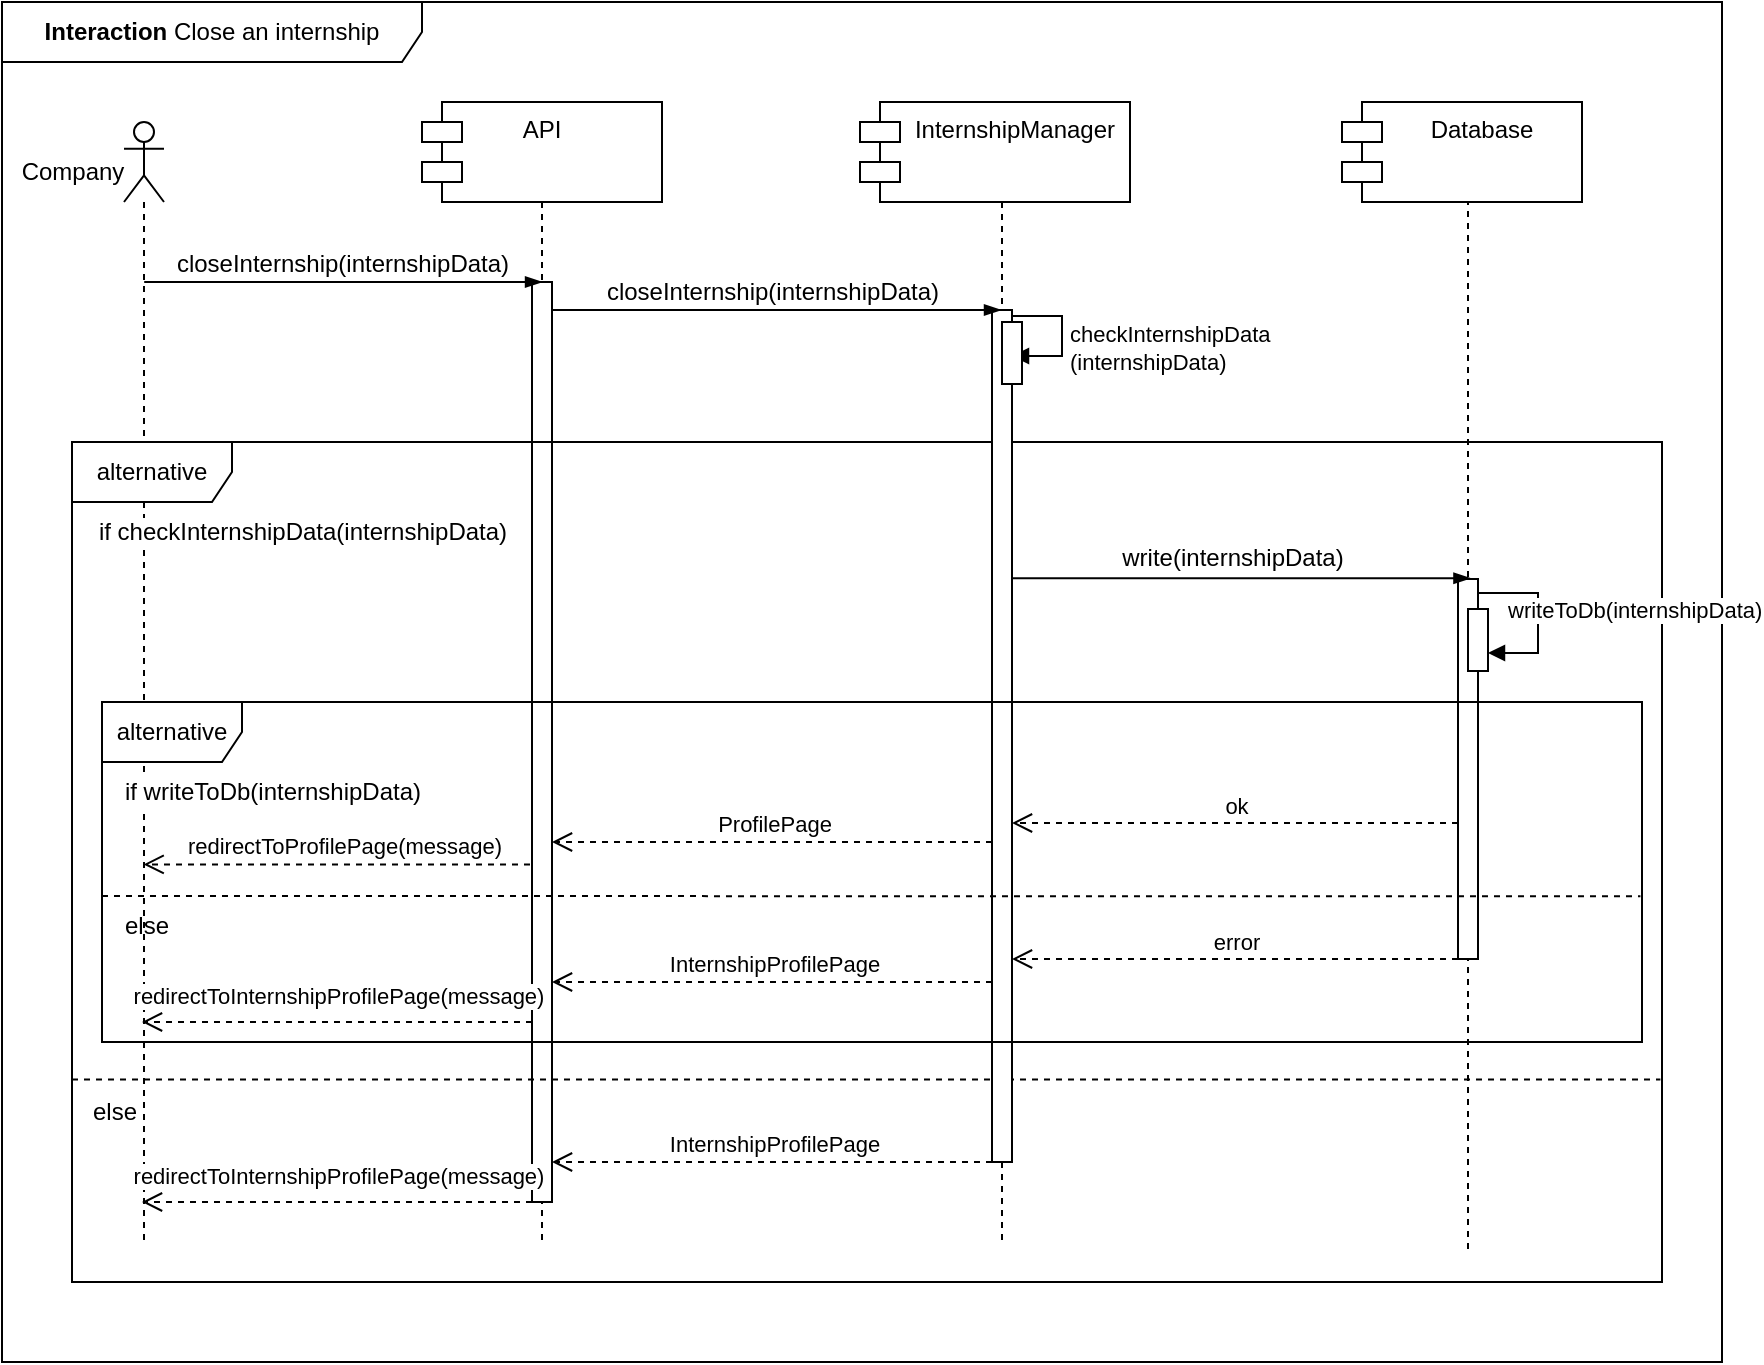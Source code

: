 <mxfile version="25.0.3">
  <diagram name="Page-1" id="2YBvvXClWsGukQMizWep">
    <mxGraphModel dx="1509" dy="1885" grid="1" gridSize="10" guides="1" tooltips="1" connect="1" arrows="1" fold="1" page="1" pageScale="1" pageWidth="850" pageHeight="1100" math="0" shadow="0">
      <root>
        <mxCell id="0" />
        <mxCell id="1" parent="0" />
        <mxCell id="CObYJEAy56xA2G8EUnc1-23" value="redirectToProfilePage(message)" style="html=1;verticalAlign=bottom;endArrow=open;dashed=1;endSize=8;curved=0;rounded=0;exitX=0.5;exitY=0.705;exitDx=0;exitDy=0;exitPerimeter=0;" parent="1" edge="1">
          <mxGeometry x="-0.003" relative="1" as="geometry">
            <mxPoint x="330" y="411.2" as="sourcePoint" />
            <mxPoint x="130.81" y="411.2" as="targetPoint" />
            <mxPoint as="offset" />
          </mxGeometry>
        </mxCell>
        <mxCell id="CObYJEAy56xA2G8EUnc1-1" value="API" style="shape=umlLifeline;perimeter=lifelinePerimeter;whiteSpace=wrap;html=1;container=1;dropTarget=0;collapsible=0;recursiveResize=0;outlineConnect=0;portConstraint=eastwest;newEdgeStyle={&quot;edgeStyle&quot;:&quot;elbowEdgeStyle&quot;,&quot;elbow&quot;:&quot;vertical&quot;,&quot;curved&quot;:0,&quot;rounded&quot;:0};" parent="1" vertex="1">
          <mxGeometry x="280" y="40" width="100" height="560" as="geometry" />
        </mxCell>
        <mxCell id="vXKSp53bt_YOnUHlEbE3-1" value="" style="html=1;points=[[0,0,0,0,5],[0,1,0,0,-5],[1,0,0,0,5],[1,1,0,0,-5]];perimeter=orthogonalPerimeter;outlineConnect=0;targetShapes=umlLifeline;portConstraint=eastwest;newEdgeStyle={&quot;curved&quot;:0,&quot;rounded&quot;:0};" parent="CObYJEAy56xA2G8EUnc1-1" vertex="1">
          <mxGeometry x="45" y="80" width="10" height="460" as="geometry" />
        </mxCell>
        <mxCell id="CObYJEAy56xA2G8EUnc1-6" value="" style="shape=umlLifeline;perimeter=lifelinePerimeter;whiteSpace=wrap;html=1;container=1;dropTarget=0;collapsible=0;recursiveResize=0;outlineConnect=0;portConstraint=eastwest;newEdgeStyle={&quot;curved&quot;:0,&quot;rounded&quot;:0};participant=umlActor;" parent="1" vertex="1">
          <mxGeometry x="121" y="40" width="20" height="560" as="geometry" />
        </mxCell>
        <mxCell id="CObYJEAy56xA2G8EUnc1-7" value="Company" style="text;html=1;align=center;verticalAlign=middle;resizable=0;points=[];autosize=1;strokeColor=none;fillColor=none;" parent="1" vertex="1">
          <mxGeometry x="60" y="50" width="70" height="30" as="geometry" />
        </mxCell>
        <mxCell id="CObYJEAy56xA2G8EUnc1-9" value="closeInternship(internshipData)" style="text;html=1;align=center;verticalAlign=middle;resizable=0;points=[];autosize=1;strokeColor=none;fillColor=none;" parent="1" vertex="1">
          <mxGeometry x="135" y="96" width="190" height="30" as="geometry" />
        </mxCell>
        <mxCell id="CObYJEAy56xA2G8EUnc1-14" value="alternative" style="shape=umlFrame;whiteSpace=wrap;html=1;pointerEvents=0;width=80;height=30;" parent="1" vertex="1">
          <mxGeometry x="95" y="200" width="795" height="420" as="geometry" />
        </mxCell>
        <mxCell id="CObYJEAy56xA2G8EUnc1-15" value="&lt;b&gt;Interaction&lt;/b&gt; Close an internship" style="shape=umlFrame;whiteSpace=wrap;html=1;pointerEvents=0;width=210;height=30;" parent="1" vertex="1">
          <mxGeometry x="60" y="-20" width="860" height="680" as="geometry" />
        </mxCell>
        <mxCell id="CObYJEAy56xA2G8EUnc1-17" value="" style="endArrow=none;dashed=1;html=1;rounded=0;exitX=0;exitY=0.711;exitDx=0;exitDy=0;exitPerimeter=0;entryX=0.999;entryY=0.711;entryDx=0;entryDy=0;entryPerimeter=0;" parent="1" edge="1">
          <mxGeometry width="50" height="50" relative="1" as="geometry">
            <mxPoint x="95" y="518.73" as="sourcePoint" />
            <mxPoint x="889.205" y="518.73" as="targetPoint" />
          </mxGeometry>
        </mxCell>
        <mxCell id="CObYJEAy56xA2G8EUnc1-19" value="else" style="text;html=1;align=center;verticalAlign=middle;resizable=0;points=[];autosize=1;strokeColor=none;fillColor=none;" parent="1" vertex="1">
          <mxGeometry x="91" y="520" width="50" height="30" as="geometry" />
        </mxCell>
        <mxCell id="CObYJEAy56xA2G8EUnc1-20" value="if checkInternshipData(internshipData)" style="text;html=1;align=center;verticalAlign=middle;resizable=0;points=[];autosize=1;strokeColor=none;fillColor=none;labelBackgroundColor=default;" parent="1" vertex="1">
          <mxGeometry x="95" y="230" width="230" height="30" as="geometry" />
        </mxCell>
        <mxCell id="NZ4PiwcvvcB-_aY-qffc-5" value="" style="edgeStyle=elbowEdgeStyle;fontSize=12;html=1;endArrow=blockThin;endFill=1;rounded=0;entryX=0.158;entryY=0.867;entryDx=0;entryDy=0;entryPerimeter=0;" parent="1" edge="1">
          <mxGeometry width="160" relative="1" as="geometry">
            <mxPoint x="131.1" y="120" as="sourcePoint" />
            <mxPoint x="330.02" y="120.01" as="targetPoint" />
            <Array as="points">
              <mxPoint x="160" y="120" />
            </Array>
          </mxGeometry>
        </mxCell>
        <mxCell id="YP4vQDsvqG0cvO2UIJ0I-2" value="S&amp;amp;C" style="shape=umlLifeline;perimeter=lifelinePerimeter;whiteSpace=wrap;html=1;container=1;dropTarget=0;collapsible=0;recursiveResize=0;outlineConnect=0;portConstraint=eastwest;newEdgeStyle={&quot;edgeStyle&quot;:&quot;elbowEdgeStyle&quot;,&quot;elbow&quot;:&quot;vertical&quot;,&quot;curved&quot;:0,&quot;rounded&quot;:0};" parent="1" vertex="1">
          <mxGeometry x="510" y="40" width="100" height="560" as="geometry" />
        </mxCell>
        <mxCell id="YP4vQDsvqG0cvO2UIJ0I-3" value="" style="html=1;points=[[0,0,0,0,5],[0,1,0,0,-5],[1,0,0,0,5],[1,1,0,0,-5]];perimeter=orthogonalPerimeter;outlineConnect=0;targetShapes=umlLifeline;portConstraint=eastwest;newEdgeStyle={&quot;curved&quot;:0,&quot;rounded&quot;:0};" parent="YP4vQDsvqG0cvO2UIJ0I-2" vertex="1">
          <mxGeometry x="45" y="94" width="10" height="426" as="geometry" />
        </mxCell>
        <mxCell id="YP4vQDsvqG0cvO2UIJ0I-4" value="checkInternshipData&lt;div&gt;(internshipData)&lt;/div&gt;" style="html=1;align=left;spacingLeft=2;endArrow=block;rounded=0;edgeStyle=orthogonalEdgeStyle;curved=0;rounded=0;" parent="YP4vQDsvqG0cvO2UIJ0I-2" edge="1">
          <mxGeometry x="0.176" relative="1" as="geometry">
            <mxPoint x="55" y="97" as="sourcePoint" />
            <Array as="points">
              <mxPoint x="80" y="97" />
              <mxPoint x="80" y="117" />
            </Array>
            <mxPoint as="offset" />
            <mxPoint x="55.0" y="117.0" as="targetPoint" />
          </mxGeometry>
        </mxCell>
        <mxCell id="YP4vQDsvqG0cvO2UIJ0I-18" value="" style="html=1;points=[[0,0,0,0,5],[0,1,0,0,-5],[1,0,0,0,5],[1,1,0,0,-5]];perimeter=orthogonalPerimeter;outlineConnect=0;targetShapes=umlLifeline;portConstraint=eastwest;newEdgeStyle={&quot;curved&quot;:0,&quot;rounded&quot;:0};" parent="YP4vQDsvqG0cvO2UIJ0I-2" vertex="1">
          <mxGeometry x="50" y="100" width="10" height="31" as="geometry" />
        </mxCell>
        <mxCell id="YP4vQDsvqG0cvO2UIJ0I-6" value="S&amp;amp;C" style="shape=umlLifeline;perimeter=lifelinePerimeter;whiteSpace=wrap;html=1;container=1;dropTarget=0;collapsible=0;recursiveResize=0;outlineConnect=0;portConstraint=eastwest;newEdgeStyle={&quot;edgeStyle&quot;:&quot;elbowEdgeStyle&quot;,&quot;elbow&quot;:&quot;vertical&quot;,&quot;curved&quot;:0,&quot;rounded&quot;:0};" parent="1" vertex="1">
          <mxGeometry x="743" y="38.5" width="100" height="565" as="geometry" />
        </mxCell>
        <mxCell id="YP4vQDsvqG0cvO2UIJ0I-7" value="" style="html=1;points=[[0,0,0,0,5],[0,1,0,0,-5],[1,0,0,0,5],[1,1,0,0,-5]];perimeter=orthogonalPerimeter;outlineConnect=0;targetShapes=umlLifeline;portConstraint=eastwest;newEdgeStyle={&quot;curved&quot;:0,&quot;rounded&quot;:0};" parent="YP4vQDsvqG0cvO2UIJ0I-6" vertex="1">
          <mxGeometry x="45" y="230" width="10" height="190" as="geometry" />
        </mxCell>
        <mxCell id="CObYJEAy56xA2G8EUnc1-21" value="" style="html=1;points=[[0,0,0,0,5],[0,1,0,0,-5],[1,0,0,0,5],[1,1,0,0,-5]];perimeter=orthogonalPerimeter;outlineConnect=0;targetShapes=umlLifeline;portConstraint=eastwest;newEdgeStyle={&quot;curved&quot;:0,&quot;rounded&quot;:0};direction=west;" parent="YP4vQDsvqG0cvO2UIJ0I-6" vertex="1">
          <mxGeometry x="50" y="245" width="10" height="31" as="geometry" />
        </mxCell>
        <mxCell id="CObYJEAy56xA2G8EUnc1-22" value="writeToDb(internshipData)" style="html=1;align=left;spacingLeft=2;endArrow=block;rounded=0;edgeStyle=orthogonalEdgeStyle;curved=0;rounded=0;" parent="YP4vQDsvqG0cvO2UIJ0I-6" edge="1">
          <mxGeometry x="-0.741" y="-8" relative="1" as="geometry">
            <mxPoint x="55" y="237" as="sourcePoint" />
            <Array as="points">
              <mxPoint x="85" y="267" />
            </Array>
            <mxPoint x="60" y="267.0" as="targetPoint" />
            <mxPoint as="offset" />
          </mxGeometry>
        </mxCell>
        <mxCell id="YP4vQDsvqG0cvO2UIJ0I-10" value="&lt;div style=&quot;padding-top: 0px; padding-right: 20px;&quot; align=&quot;center&quot;&gt;API&lt;/div&gt;" style="shape=module;align=center;spacingLeft=20;align=center;verticalAlign=top;whiteSpace=wrap;html=1;" parent="1" vertex="1">
          <mxGeometry x="270" y="30" width="120" height="50" as="geometry" />
        </mxCell>
        <mxCell id="YP4vQDsvqG0cvO2UIJ0I-11" value="InternshipManager" style="shape=module;align=left;spacingLeft=20;align=center;verticalAlign=top;whiteSpace=wrap;html=1;" parent="1" vertex="1">
          <mxGeometry x="489" y="30" width="135" height="50" as="geometry" />
        </mxCell>
        <mxCell id="YP4vQDsvqG0cvO2UIJ0I-12" value="" style="edgeStyle=elbowEdgeStyle;fontSize=12;html=1;endArrow=blockThin;endFill=1;rounded=0;" parent="1" edge="1">
          <mxGeometry width="160" relative="1" as="geometry">
            <mxPoint x="335" y="134" as="sourcePoint" />
            <mxPoint x="559.5" y="134" as="targetPoint" />
            <Array as="points">
              <mxPoint x="489" y="134" />
            </Array>
          </mxGeometry>
        </mxCell>
        <mxCell id="YP4vQDsvqG0cvO2UIJ0I-13" value="" style="edgeStyle=elbowEdgeStyle;fontSize=12;html=1;endArrow=blockThin;endFill=1;rounded=0;" parent="1" edge="1" source="YP4vQDsvqG0cvO2UIJ0I-3">
          <mxGeometry width="160" relative="1" as="geometry">
            <mxPoint x="640.0" y="268" as="sourcePoint" />
            <mxPoint x="794.22" y="268.13" as="targetPoint" />
            <Array as="points">
              <mxPoint x="784.22" y="268.13" />
            </Array>
          </mxGeometry>
        </mxCell>
        <mxCell id="YP4vQDsvqG0cvO2UIJ0I-14" value="Database" style="shape=module;align=left;spacingLeft=20;align=center;verticalAlign=top;whiteSpace=wrap;html=1;" parent="1" vertex="1">
          <mxGeometry x="730" y="30" width="120" height="50" as="geometry" />
        </mxCell>
        <mxCell id="YP4vQDsvqG0cvO2UIJ0I-23" value="write(internshipData)" style="text;html=1;align=center;verticalAlign=middle;resizable=0;points=[];autosize=1;strokeColor=none;fillColor=none;" parent="1" vertex="1">
          <mxGeometry x="610" y="243" width="130" height="30" as="geometry" />
        </mxCell>
        <mxCell id="YP4vQDsvqG0cvO2UIJ0I-25" value="ok" style="html=1;verticalAlign=bottom;endArrow=open;dashed=1;endSize=8;curved=0;rounded=0;" parent="1" edge="1">
          <mxGeometry x="-0.003" relative="1" as="geometry">
            <mxPoint x="788" y="390.5" as="sourcePoint" />
            <mxPoint x="565" y="390.5" as="targetPoint" />
            <mxPoint as="offset" />
          </mxGeometry>
        </mxCell>
        <mxCell id="YP4vQDsvqG0cvO2UIJ0I-26" value="ProfilePage" style="html=1;verticalAlign=bottom;endArrow=open;dashed=1;endSize=8;curved=0;rounded=0;" parent="1" edge="1">
          <mxGeometry x="-0.003" relative="1" as="geometry">
            <mxPoint x="555" y="400" as="sourcePoint" />
            <mxPoint x="335" y="400" as="targetPoint" />
            <mxPoint as="offset" />
          </mxGeometry>
        </mxCell>
        <mxCell id="YP4vQDsvqG0cvO2UIJ0I-27" value="InternshipProfilePage" style="html=1;verticalAlign=bottom;endArrow=open;dashed=1;endSize=8;curved=0;rounded=0;" parent="1" edge="1">
          <mxGeometry x="-0.004" relative="1" as="geometry">
            <mxPoint x="555.0" y="470" as="sourcePoint" />
            <mxPoint x="335" y="470" as="targetPoint" />
            <mxPoint as="offset" />
          </mxGeometry>
        </mxCell>
        <mxCell id="YP4vQDsvqG0cvO2UIJ0I-28" value="error" style="html=1;verticalAlign=bottom;endArrow=open;dashed=1;endSize=8;curved=0;rounded=0;" parent="1" edge="1">
          <mxGeometry x="-0.003" relative="1" as="geometry">
            <mxPoint x="788" y="458.5" as="sourcePoint" />
            <mxPoint x="565" y="458.5" as="targetPoint" />
            <mxPoint as="offset" />
          </mxGeometry>
        </mxCell>
        <mxCell id="HYI0iJHY5qo_N9zJbSM3-1" value="closeInternship(internshipData)" style="text;html=1;align=center;verticalAlign=middle;resizable=0;points=[];autosize=1;strokeColor=none;fillColor=none;" vertex="1" parent="1">
          <mxGeometry x="350" y="110" width="190" height="30" as="geometry" />
        </mxCell>
        <mxCell id="HYI0iJHY5qo_N9zJbSM3-3" value="alternative" style="shape=umlFrame;whiteSpace=wrap;html=1;pointerEvents=0;width=70;height=30;" vertex="1" parent="1">
          <mxGeometry x="110" y="330" width="770" height="170" as="geometry" />
        </mxCell>
        <mxCell id="HYI0iJHY5qo_N9zJbSM3-4" value="if writeToDb(internshipData)" style="text;html=1;align=center;verticalAlign=middle;resizable=0;points=[];autosize=1;strokeColor=none;fillColor=none;labelBackgroundColor=default;" vertex="1" parent="1">
          <mxGeometry x="110" y="360" width="170" height="30" as="geometry" />
        </mxCell>
        <mxCell id="HYI0iJHY5qo_N9zJbSM3-5" value="" style="endArrow=none;dashed=1;html=1;rounded=0;exitX=0.014;exitY=0.49;exitDx=0;exitDy=0;exitPerimeter=0;entryX=0.999;entryY=0.751;entryDx=0;entryDy=0;entryPerimeter=0;" edge="1" parent="1">
          <mxGeometry width="50" height="50" relative="1" as="geometry">
            <mxPoint x="110.0" y="427" as="sourcePoint" />
            <mxPoint x="879.23" y="427.16" as="targetPoint" />
          </mxGeometry>
        </mxCell>
        <mxCell id="HYI0iJHY5qo_N9zJbSM3-6" value="else" style="text;html=1;align=center;verticalAlign=middle;resizable=0;points=[];autosize=1;strokeColor=none;fillColor=none;" vertex="1" parent="1">
          <mxGeometry x="107" y="427" width="50" height="30" as="geometry" />
        </mxCell>
        <mxCell id="HYI0iJHY5qo_N9zJbSM3-7" value="redirectToInternshipProfilePage(message)" style="html=1;verticalAlign=bottom;endArrow=open;dashed=1;endSize=8;curved=0;rounded=0;" edge="1" parent="1" source="vXKSp53bt_YOnUHlEbE3-1">
          <mxGeometry y="-4" relative="1" as="geometry">
            <mxPoint x="309.5" y="490.0" as="sourcePoint" />
            <mxPoint x="130" y="490.0" as="targetPoint" />
            <mxPoint as="offset" />
          </mxGeometry>
        </mxCell>
        <mxCell id="HYI0iJHY5qo_N9zJbSM3-9" value="InternshipProfilePage" style="html=1;verticalAlign=bottom;endArrow=open;dashed=1;endSize=8;curved=0;rounded=0;" edge="1" parent="1">
          <mxGeometry x="-0.004" relative="1" as="geometry">
            <mxPoint x="555.0" y="560" as="sourcePoint" />
            <mxPoint x="335" y="560" as="targetPoint" />
            <mxPoint as="offset" />
          </mxGeometry>
        </mxCell>
        <mxCell id="HYI0iJHY5qo_N9zJbSM3-10" value="redirectToInternshipProfilePage(message)" style="html=1;verticalAlign=bottom;endArrow=open;dashed=1;endSize=8;curved=0;rounded=0;" edge="1" parent="1">
          <mxGeometry y="-4" relative="1" as="geometry">
            <mxPoint x="325" y="580" as="sourcePoint" />
            <mxPoint x="130" y="580" as="targetPoint" />
            <mxPoint as="offset" />
          </mxGeometry>
        </mxCell>
      </root>
    </mxGraphModel>
  </diagram>
</mxfile>
